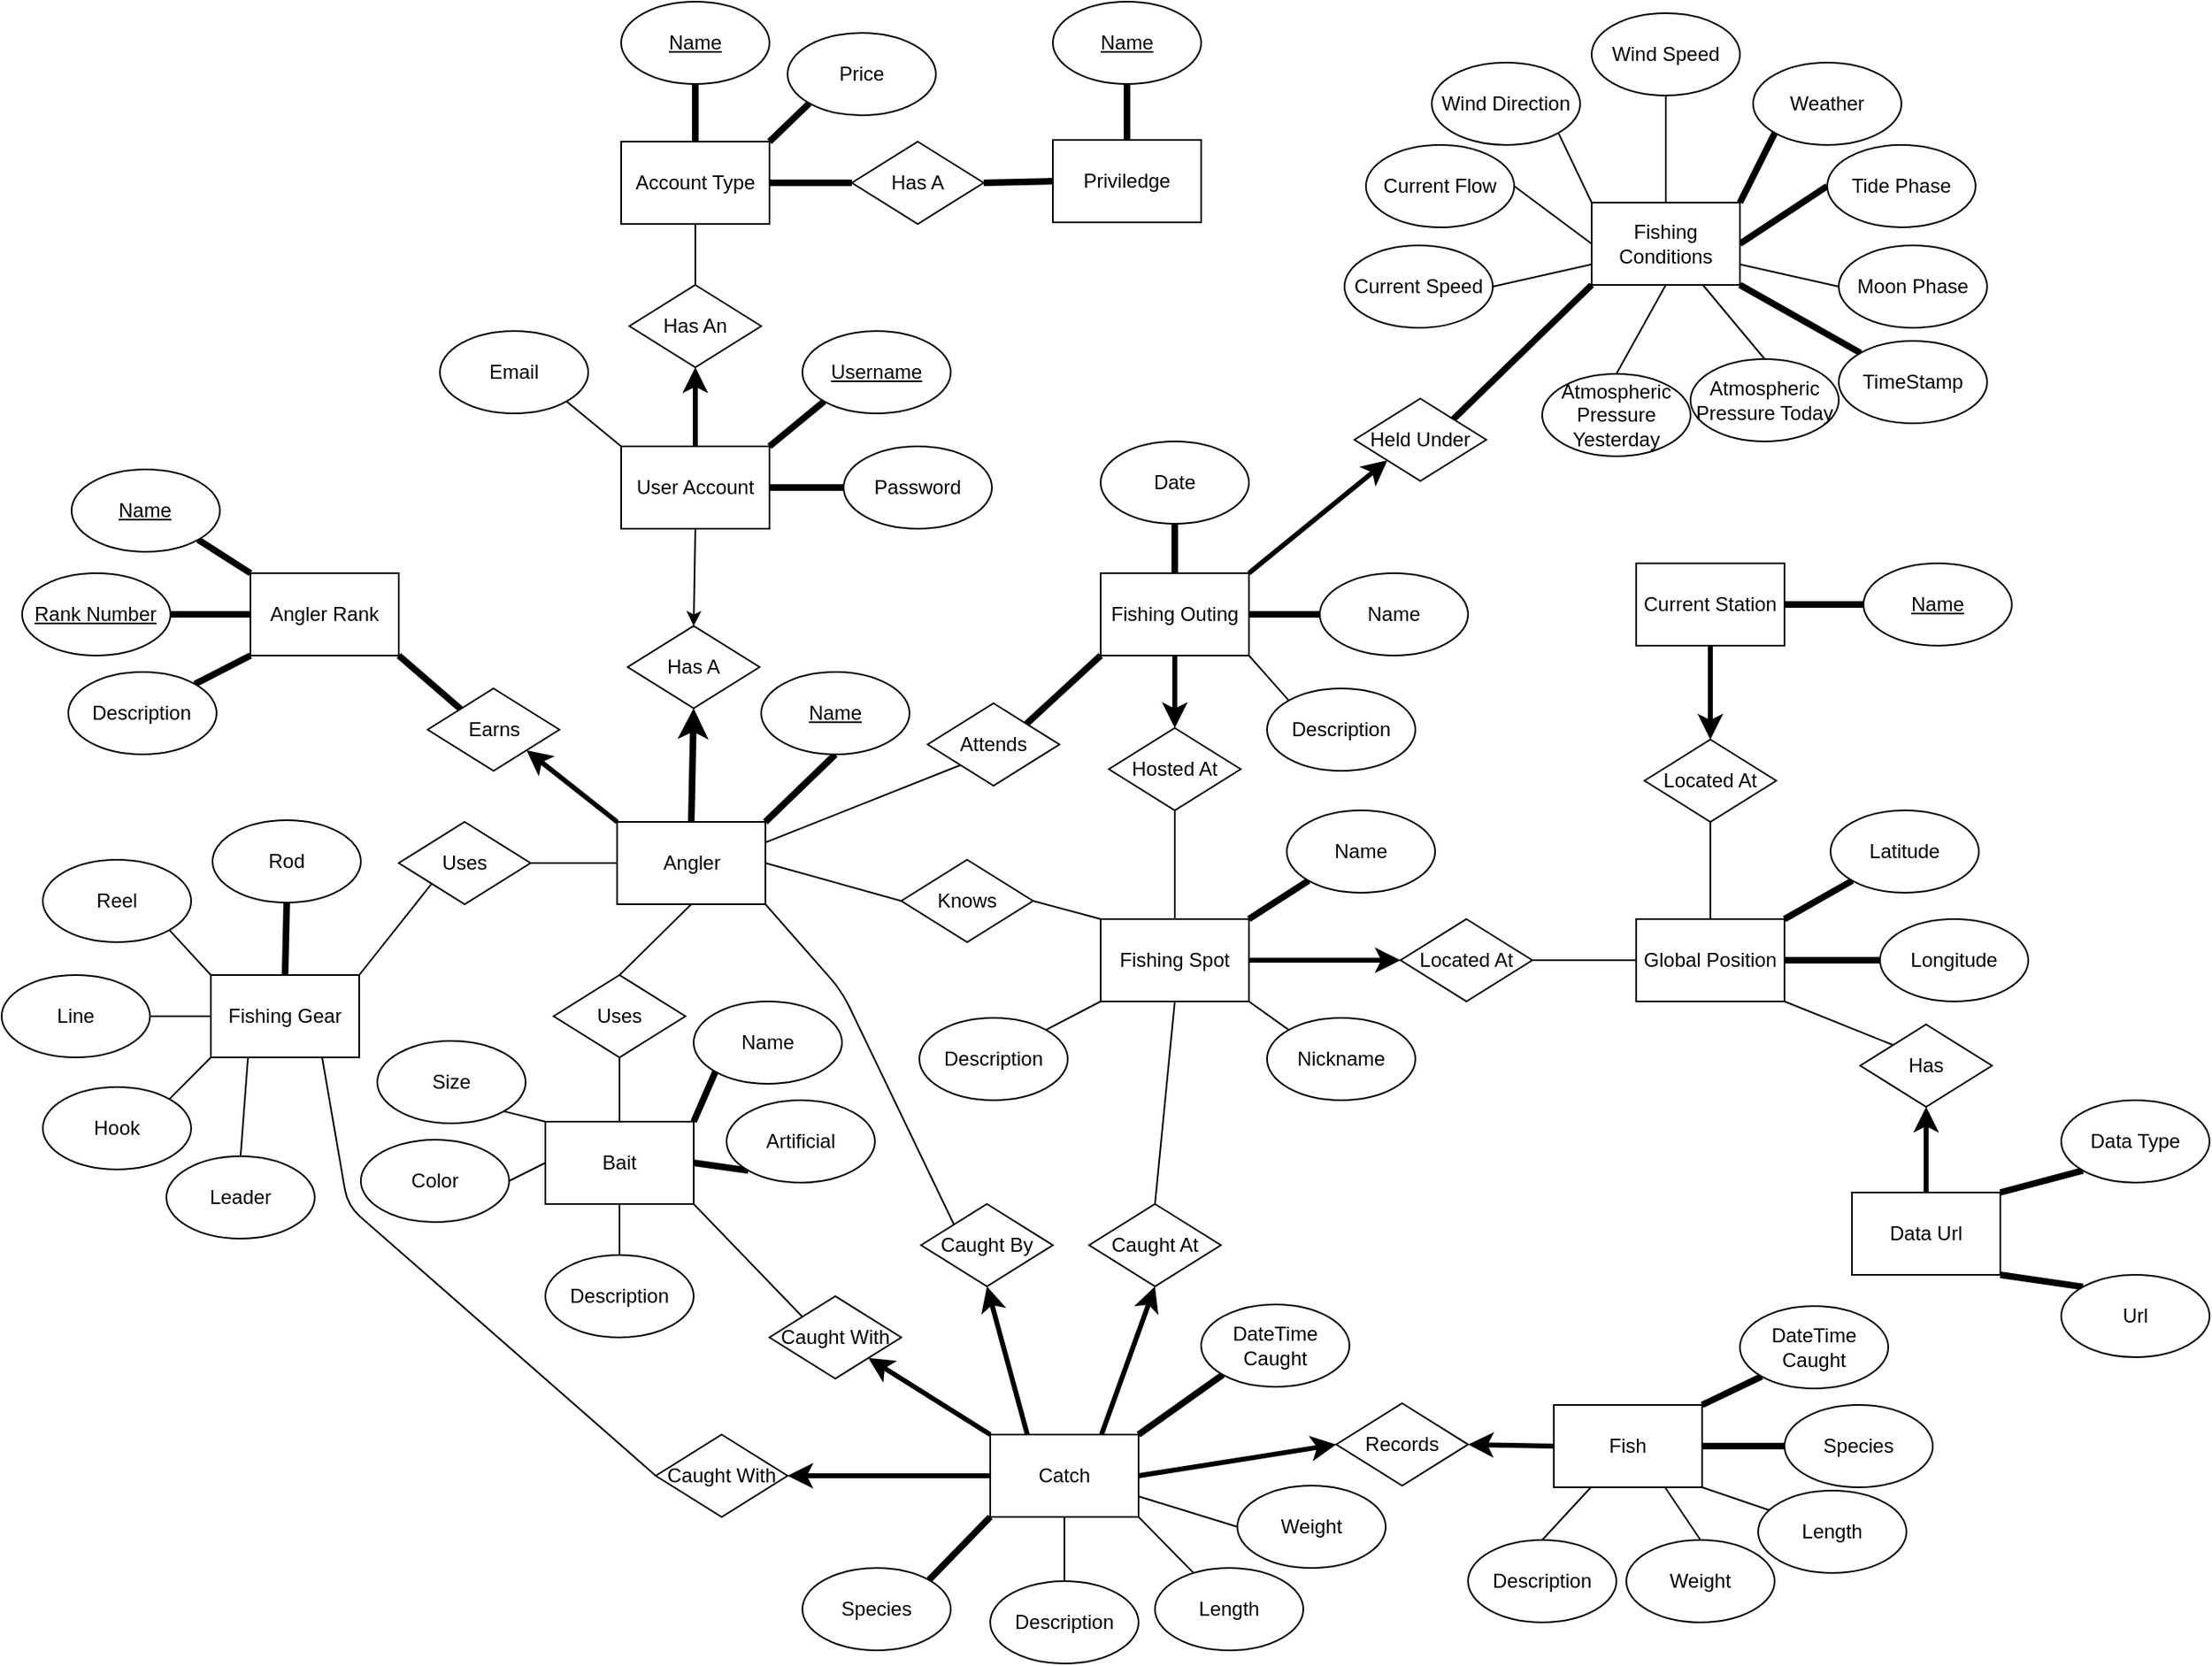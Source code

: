 <mxfile>
    <diagram id="Nq6YGKa5iNmX60OaH6xu" name="Page-1">
        <mxGraphModel dx="1904" dy="1710" grid="1" gridSize="10" guides="1" tooltips="1" connect="1" arrows="1" fold="1" page="1" pageScale="1" pageWidth="850" pageHeight="1100" math="0" shadow="0">
            <root>
                <mxCell id="0"/>
                <mxCell id="1" parent="0"/>
                <mxCell id="8" style="edgeStyle=none;html=1;exitX=1;exitY=0;exitDx=0;exitDy=0;entryX=0;entryY=1;entryDx=0;entryDy=0;endArrow=none;endFill=0;strokeWidth=4;" parent="1" source="2" target="7" edge="1">
                    <mxGeometry relative="1" as="geometry"/>
                </mxCell>
                <mxCell id="26" style="edgeStyle=none;html=1;entryX=0;entryY=0;entryDx=0;entryDy=0;endArrow=none;endFill=0;strokeWidth=4;exitX=1;exitY=1;exitDx=0;exitDy=0;" parent="1" source="12" target="24" edge="1">
                    <mxGeometry relative="1" as="geometry">
                        <mxPoint x="705" y="295" as="sourcePoint"/>
                    </mxGeometry>
                </mxCell>
                <mxCell id="30" style="edgeStyle=none;html=1;exitX=0;exitY=0;exitDx=0;exitDy=0;entryX=1;entryY=0.5;entryDx=0;entryDy=0;endArrow=none;endFill=0;strokeWidth=1;" parent="1" source="2" target="28" edge="1">
                    <mxGeometry relative="1" as="geometry">
                        <mxPoint x="154" y="529" as="sourcePoint"/>
                    </mxGeometry>
                </mxCell>
                <mxCell id="171" style="edgeStyle=none;html=1;exitX=1;exitY=0.5;exitDx=0;exitDy=0;entryX=0;entryY=0.5;entryDx=0;entryDy=0;startArrow=none;startFill=0;endArrow=classic;endFill=1;strokeWidth=3;" edge="1" parent="1" source="2" target="164">
                    <mxGeometry relative="1" as="geometry"/>
                </mxCell>
                <mxCell id="2" value="Fishing Spot" style="rounded=0;whiteSpace=wrap;html=1;" parent="1" vertex="1">
                    <mxGeometry x="187" y="516" width="90" height="50" as="geometry"/>
                </mxCell>
                <mxCell id="157" style="edgeStyle=none;html=1;exitX=0;exitY=0;exitDx=0;exitDy=0;entryX=1;entryY=1;entryDx=0;entryDy=0;endArrow=none;endFill=0;" edge="1" parent="1" source="3" target="2">
                    <mxGeometry relative="1" as="geometry"/>
                </mxCell>
                <mxCell id="3" value="Nickname" style="ellipse;whiteSpace=wrap;html=1;" parent="1" vertex="1">
                    <mxGeometry x="288" y="576" width="90" height="50" as="geometry"/>
                </mxCell>
                <mxCell id="201" style="edgeStyle=none;html=1;entryX=0;entryY=1;entryDx=0;entryDy=0;startArrow=none;startFill=0;endArrow=none;endFill=0;strokeWidth=1;exitX=1;exitY=0;exitDx=0;exitDy=0;" edge="1" parent="1" source="5" target="2">
                    <mxGeometry relative="1" as="geometry"/>
                </mxCell>
                <mxCell id="5" value="Description" style="ellipse;whiteSpace=wrap;html=1;" parent="1" vertex="1">
                    <mxGeometry x="77" y="576" width="90" height="50" as="geometry"/>
                </mxCell>
                <mxCell id="7" value="Name" style="ellipse;whiteSpace=wrap;html=1;" parent="1" vertex="1">
                    <mxGeometry x="300" y="450" width="90" height="50" as="geometry"/>
                </mxCell>
                <mxCell id="9" style="edgeStyle=none;html=1;exitX=1;exitY=0;exitDx=0;exitDy=0;entryX=0;entryY=1;entryDx=0;entryDy=0;endArrow=none;endFill=0;strokeWidth=4;" parent="1" source="12" target="13" edge="1">
                    <mxGeometry relative="1" as="geometry"/>
                </mxCell>
                <mxCell id="10" style="edgeStyle=none;html=1;exitX=0.5;exitY=0;exitDx=0;exitDy=0;endArrow=none;endFill=0;strokeWidth=1;entryX=0.5;entryY=1;entryDx=0;entryDy=0;" parent="1" source="12" target="14" edge="1">
                    <mxGeometry relative="1" as="geometry">
                        <mxPoint x="531" y="34" as="targetPoint"/>
                    </mxGeometry>
                </mxCell>
                <mxCell id="11" style="edgeStyle=none;html=1;exitX=0;exitY=0;exitDx=0;exitDy=0;entryX=1;entryY=1;entryDx=0;entryDy=0;endArrow=none;endFill=0;strokeWidth=1;" parent="1" source="12" target="15" edge="1">
                    <mxGeometry relative="1" as="geometry"/>
                </mxCell>
                <mxCell id="20" style="edgeStyle=none;html=1;exitX=1;exitY=0.5;exitDx=0;exitDy=0;entryX=0;entryY=0.5;entryDx=0;entryDy=0;endArrow=none;endFill=0;strokeWidth=4;" parent="1" source="12" target="16" edge="1">
                    <mxGeometry relative="1" as="geometry"/>
                </mxCell>
                <mxCell id="21" style="edgeStyle=none;html=1;exitX=0;exitY=0.75;exitDx=0;exitDy=0;entryX=1;entryY=0.5;entryDx=0;entryDy=0;endArrow=none;endFill=0;strokeWidth=1;" parent="1" source="12" target="18" edge="1">
                    <mxGeometry relative="1" as="geometry"/>
                </mxCell>
                <mxCell id="22" style="edgeStyle=none;html=1;exitX=0;exitY=0.5;exitDx=0;exitDy=0;entryX=1;entryY=0.5;entryDx=0;entryDy=0;endArrow=none;endFill=0;strokeWidth=1;" parent="1" source="12" target="19" edge="1">
                    <mxGeometry relative="1" as="geometry"/>
                </mxCell>
                <mxCell id="92" style="edgeStyle=none;html=1;exitX=1;exitY=0.75;exitDx=0;exitDy=0;entryX=0;entryY=0.5;entryDx=0;entryDy=0;startArrow=none;startFill=0;endArrow=none;endFill=0;strokeWidth=1;" parent="1" source="12" target="91" edge="1">
                    <mxGeometry relative="1" as="geometry"/>
                </mxCell>
                <mxCell id="94" style="edgeStyle=none;html=1;exitX=0.75;exitY=1;exitDx=0;exitDy=0;entryX=0.5;entryY=0;entryDx=0;entryDy=0;endArrow=none;endFill=0;" parent="1" source="12" target="93" edge="1">
                    <mxGeometry relative="1" as="geometry"/>
                </mxCell>
                <mxCell id="96" style="edgeStyle=none;html=1;exitX=0.5;exitY=1;exitDx=0;exitDy=0;entryX=0.5;entryY=0;entryDx=0;entryDy=0;endArrow=none;endFill=0;" parent="1" source="12" target="95" edge="1">
                    <mxGeometry relative="1" as="geometry"/>
                </mxCell>
                <mxCell id="274" style="edgeStyle=none;html=1;exitX=0;exitY=1;exitDx=0;exitDy=0;entryX=1;entryY=0;entryDx=0;entryDy=0;startArrow=none;startFill=0;endArrow=none;endFill=0;strokeWidth=4;" edge="1" parent="1" source="12" target="273">
                    <mxGeometry relative="1" as="geometry"/>
                </mxCell>
                <mxCell id="12" value="Fishing Conditions" style="rounded=0;whiteSpace=wrap;html=1;" parent="1" vertex="1">
                    <mxGeometry x="485" y="81" width="90" height="50" as="geometry"/>
                </mxCell>
                <mxCell id="13" value="Weather" style="ellipse;whiteSpace=wrap;html=1;" parent="1" vertex="1">
                    <mxGeometry x="583" y="-4" width="90" height="50" as="geometry"/>
                </mxCell>
                <mxCell id="14" value="Wind Speed" style="ellipse;whiteSpace=wrap;html=1;" parent="1" vertex="1">
                    <mxGeometry x="485" y="-34" width="90" height="50" as="geometry"/>
                </mxCell>
                <mxCell id="15" value="Wind Direction" style="ellipse;whiteSpace=wrap;html=1;" parent="1" vertex="1">
                    <mxGeometry x="388" y="-4" width="90" height="50" as="geometry"/>
                </mxCell>
                <mxCell id="16" value="Tide Phase" style="ellipse;whiteSpace=wrap;html=1;" parent="1" vertex="1">
                    <mxGeometry x="628" y="46" width="90" height="50" as="geometry"/>
                </mxCell>
                <mxCell id="18" value="Current Speed" style="ellipse;whiteSpace=wrap;html=1;" parent="1" vertex="1">
                    <mxGeometry x="335" y="107" width="90" height="50" as="geometry"/>
                </mxCell>
                <mxCell id="19" value="Current Flow" style="ellipse;whiteSpace=wrap;html=1;" parent="1" vertex="1">
                    <mxGeometry x="348" y="46" width="90" height="50" as="geometry"/>
                </mxCell>
                <mxCell id="47" style="edgeStyle=none;html=1;exitX=0.5;exitY=0;exitDx=0;exitDy=0;entryX=0.5;entryY=1;entryDx=0;entryDy=0;endArrow=none;endFill=0;strokeWidth=4;" parent="1" source="23" target="46" edge="1">
                    <mxGeometry relative="1" as="geometry">
                        <mxPoint x="289.0" y="164.5" as="targetPoint"/>
                    </mxGeometry>
                </mxCell>
                <mxCell id="51" style="edgeStyle=none;html=1;exitX=1;exitY=1;exitDx=0;exitDy=0;entryX=0;entryY=0;entryDx=0;entryDy=0;endArrow=none;endFill=0;strokeWidth=1;" parent="1" source="23" target="50" edge="1">
                    <mxGeometry relative="1" as="geometry">
                        <mxPoint x="184.0" y="298.985" as="targetPoint"/>
                    </mxGeometry>
                </mxCell>
                <mxCell id="53" style="edgeStyle=none;html=1;exitX=1;exitY=0.5;exitDx=0;exitDy=0;endArrow=none;endFill=0;strokeWidth=4;entryX=0;entryY=0.5;entryDx=0;entryDy=0;" parent="1" source="23" target="52" edge="1">
                    <mxGeometry relative="1" as="geometry">
                        <mxPoint x="351.89" y="167.015" as="targetPoint"/>
                    </mxGeometry>
                </mxCell>
                <mxCell id="271" style="edgeStyle=none;html=1;exitX=0.5;exitY=1;exitDx=0;exitDy=0;entryX=0.5;entryY=0;entryDx=0;entryDy=0;startArrow=none;startFill=0;endArrow=classic;endFill=1;strokeWidth=3;" edge="1" parent="1" source="23" target="270">
                    <mxGeometry relative="1" as="geometry"/>
                </mxCell>
                <mxCell id="276" style="edgeStyle=none;html=1;exitX=1;exitY=0;exitDx=0;exitDy=0;entryX=0;entryY=1;entryDx=0;entryDy=0;startArrow=none;startFill=0;endArrow=classic;endFill=1;strokeWidth=3;" edge="1" parent="1" source="23" target="273">
                    <mxGeometry relative="1" as="geometry"/>
                </mxCell>
                <mxCell id="23" value="Fishing Outing" style="rounded=0;whiteSpace=wrap;html=1;" parent="1" vertex="1">
                    <mxGeometry x="187.0" y="306" width="90" height="50" as="geometry"/>
                </mxCell>
                <mxCell id="24" value="TimeStamp" style="ellipse;whiteSpace=wrap;html=1;" parent="1" vertex="1">
                    <mxGeometry x="635" y="165" width="90" height="50" as="geometry"/>
                </mxCell>
                <mxCell id="28" value="Knows" style="rhombus;whiteSpace=wrap;html=1;" parent="1" vertex="1">
                    <mxGeometry x="66" y="480" width="80" height="50" as="geometry"/>
                </mxCell>
                <mxCell id="35" style="edgeStyle=none;html=1;entryX=0;entryY=1;entryDx=0;entryDy=0;endArrow=none;endFill=0;strokeWidth=4;exitX=1;exitY=0;exitDx=0;exitDy=0;" parent="1" source="32" target="34" edge="1">
                    <mxGeometry relative="1" as="geometry">
                        <mxPoint x="476.05" y="873" as="sourcePoint"/>
                    </mxGeometry>
                </mxCell>
                <mxCell id="38" style="edgeStyle=none;html=1;exitX=0.75;exitY=1;exitDx=0;exitDy=0;entryX=0.5;entryY=0;entryDx=0;entryDy=0;endArrow=none;endFill=0;strokeWidth=1;" parent="1" source="32" target="36" edge="1">
                    <mxGeometry relative="1" as="geometry"/>
                </mxCell>
                <mxCell id="39" style="edgeStyle=none;html=1;exitX=1;exitY=1;exitDx=0;exitDy=0;endArrow=none;endFill=0;strokeWidth=1;" parent="1" source="32" target="37" edge="1">
                    <mxGeometry relative="1" as="geometry"/>
                </mxCell>
                <mxCell id="136" style="edgeStyle=none;html=1;exitX=1;exitY=0.5;exitDx=0;exitDy=0;entryX=0;entryY=0.5;entryDx=0;entryDy=0;endArrow=none;endFill=0;strokeWidth=4;" parent="1" source="32" target="133" edge="1">
                    <mxGeometry relative="1" as="geometry"/>
                </mxCell>
                <mxCell id="32" value="Fish" style="rounded=0;whiteSpace=wrap;html=1;" parent="1" vertex="1">
                    <mxGeometry x="462.05" y="811" width="90" height="50" as="geometry"/>
                </mxCell>
                <mxCell id="43" style="edgeStyle=none;html=1;entryX=0;entryY=0.5;entryDx=0;entryDy=0;endArrow=none;endFill=0;strokeWidth=3;startArrow=classic;startFill=1;exitX=1;exitY=0.5;exitDx=0;exitDy=0;" parent="1" source="33" target="32" edge="1">
                    <mxGeometry relative="1" as="geometry">
                        <mxPoint x="428.749" y="881.093" as="sourcePoint"/>
                    </mxGeometry>
                </mxCell>
                <mxCell id="33" value="Records" style="rhombus;whiteSpace=wrap;html=1;" parent="1" vertex="1">
                    <mxGeometry x="330" y="810" width="80" height="50" as="geometry"/>
                </mxCell>
                <mxCell id="34" value="DateTime Caught" style="ellipse;whiteSpace=wrap;html=1;" parent="1" vertex="1">
                    <mxGeometry x="575" y="751" width="90" height="50" as="geometry"/>
                </mxCell>
                <mxCell id="36" value="Weight" style="ellipse;whiteSpace=wrap;html=1;" parent="1" vertex="1">
                    <mxGeometry x="506.05" y="893" width="90" height="50" as="geometry"/>
                </mxCell>
                <mxCell id="37" value="Length" style="ellipse;whiteSpace=wrap;html=1;" parent="1" vertex="1">
                    <mxGeometry x="586.05" y="863" width="90" height="50" as="geometry"/>
                </mxCell>
                <mxCell id="41" style="edgeStyle=none;html=1;exitX=0.5;exitY=0;exitDx=0;exitDy=0;entryX=0.25;entryY=1;entryDx=0;entryDy=0;endArrow=none;endFill=0;strokeWidth=1;" parent="1" source="40" target="32" edge="1">
                    <mxGeometry relative="1" as="geometry">
                        <mxPoint x="457.05" y="893" as="sourcePoint"/>
                    </mxGeometry>
                </mxCell>
                <mxCell id="40" value="Description" style="ellipse;whiteSpace=wrap;html=1;" parent="1" vertex="1">
                    <mxGeometry x="410" y="893" width="90" height="50" as="geometry"/>
                </mxCell>
                <mxCell id="46" value="Date" style="ellipse;whiteSpace=wrap;html=1;" parent="1" vertex="1">
                    <mxGeometry x="187.0" y="226" width="90" height="50" as="geometry"/>
                </mxCell>
                <mxCell id="50" value="Description" style="ellipse;whiteSpace=wrap;html=1;" parent="1" vertex="1">
                    <mxGeometry x="288.0" y="376" width="90" height="50" as="geometry"/>
                </mxCell>
                <mxCell id="52" value="Name" style="ellipse;whiteSpace=wrap;html=1;" parent="1" vertex="1">
                    <mxGeometry x="320.0" y="306" width="90" height="50" as="geometry"/>
                </mxCell>
                <mxCell id="148" style="edgeStyle=none;html=1;exitX=1;exitY=0.5;exitDx=0;exitDy=0;entryX=0;entryY=0.5;entryDx=0;entryDy=0;endArrow=none;endFill=0;" edge="1" parent="1" source="61" target="98">
                    <mxGeometry relative="1" as="geometry"/>
                </mxCell>
                <mxCell id="61" value="Uses" style="rhombus;whiteSpace=wrap;html=1;" parent="1" vertex="1">
                    <mxGeometry x="-239" y="457" width="80" height="50" as="geometry"/>
                </mxCell>
                <mxCell id="66" style="edgeStyle=none;html=1;exitX=0.5;exitY=0;exitDx=0;exitDy=0;endArrow=none;endFill=0;strokeWidth=4;entryX=0.5;entryY=1;entryDx=0;entryDy=0;" parent="1" source="63" target="65" edge="1">
                    <mxGeometry relative="1" as="geometry">
                        <mxPoint x="-308.02" y="501" as="targetPoint"/>
                    </mxGeometry>
                </mxCell>
                <mxCell id="67" style="edgeStyle=none;html=1;exitX=1;exitY=0;exitDx=0;exitDy=0;endArrow=none;endFill=0;strokeWidth=1;entryX=0;entryY=1;entryDx=0;entryDy=0;" parent="1" source="63" target="61" edge="1">
                    <mxGeometry relative="1" as="geometry"/>
                </mxCell>
                <mxCell id="69" style="edgeStyle=none;html=1;exitX=0;exitY=0;exitDx=0;exitDy=0;entryX=1;entryY=1;entryDx=0;entryDy=0;endArrow=none;endFill=0;strokeWidth=1;" parent="1" source="63" target="68" edge="1">
                    <mxGeometry relative="1" as="geometry"/>
                </mxCell>
                <mxCell id="86" style="edgeStyle=none;html=1;exitX=0;exitY=0.5;exitDx=0;exitDy=0;startArrow=none;startFill=0;endArrow=none;endFill=0;strokeWidth=1;entryX=1;entryY=0.5;entryDx=0;entryDy=0;" parent="1" source="63" target="85" edge="1">
                    <mxGeometry relative="1" as="geometry"/>
                </mxCell>
                <mxCell id="88" style="edgeStyle=none;html=1;exitX=0;exitY=1;exitDx=0;exitDy=0;entryX=1;entryY=0;entryDx=0;entryDy=0;startArrow=none;startFill=0;endArrow=none;endFill=0;strokeWidth=1;" parent="1" source="63" target="87" edge="1">
                    <mxGeometry relative="1" as="geometry"/>
                </mxCell>
                <mxCell id="90" style="edgeStyle=none;html=1;exitX=0.25;exitY=1;exitDx=0;exitDy=0;entryX=0.5;entryY=0;entryDx=0;entryDy=0;startArrow=none;startFill=0;endArrow=none;endFill=0;strokeWidth=1;" parent="1" source="63" target="89" edge="1">
                    <mxGeometry relative="1" as="geometry"/>
                </mxCell>
                <mxCell id="238" style="edgeStyle=none;html=1;exitX=0.75;exitY=1;exitDx=0;exitDy=0;entryX=0;entryY=0.5;entryDx=0;entryDy=0;startArrow=none;startFill=0;endArrow=none;endFill=0;strokeWidth=1;" edge="1" parent="1" source="63" target="203">
                    <mxGeometry relative="1" as="geometry">
                        <Array as="points">
                            <mxPoint x="-270" y="690"/>
                        </Array>
                    </mxGeometry>
                </mxCell>
                <mxCell id="63" value="Fishing Gear" style="rounded=0;whiteSpace=wrap;html=1;" parent="1" vertex="1">
                    <mxGeometry x="-353" y="550" width="90" height="50" as="geometry"/>
                </mxCell>
                <mxCell id="65" value="Rod" style="ellipse;whiteSpace=wrap;html=1;" parent="1" vertex="1">
                    <mxGeometry x="-352" y="456" width="90" height="50" as="geometry"/>
                </mxCell>
                <mxCell id="68" value="Reel" style="ellipse;whiteSpace=wrap;html=1;" parent="1" vertex="1">
                    <mxGeometry x="-455" y="480" width="90" height="50" as="geometry"/>
                </mxCell>
                <mxCell id="73" style="edgeStyle=none;html=1;exitX=0.5;exitY=1;exitDx=0;exitDy=0;entryX=0.5;entryY=0;entryDx=0;entryDy=0;endArrow=none;endFill=0;strokeWidth=1;" parent="1" source="70" target="72" edge="1">
                    <mxGeometry relative="1" as="geometry">
                        <mxPoint x="2" y="600" as="sourcePoint"/>
                    </mxGeometry>
                </mxCell>
                <mxCell id="70" value="Uses" style="rhombus;whiteSpace=wrap;html=1;" parent="1" vertex="1">
                    <mxGeometry x="-145" y="550" width="80" height="50" as="geometry"/>
                </mxCell>
                <mxCell id="76" style="edgeStyle=none;html=1;exitX=1;exitY=0.5;exitDx=0;exitDy=0;entryX=0;entryY=1;entryDx=0;entryDy=0;endArrow=none;endFill=0;strokeWidth=4;" parent="1" source="72" target="75" edge="1">
                    <mxGeometry relative="1" as="geometry"/>
                </mxCell>
                <mxCell id="78" style="edgeStyle=none;html=1;exitX=0;exitY=0;exitDx=0;exitDy=0;endArrow=none;endFill=0;strokeWidth=1;entryX=1;entryY=1;entryDx=0;entryDy=0;" parent="1" source="72" target="77" edge="1">
                    <mxGeometry relative="1" as="geometry">
                        <mxPoint x="-117" y="725" as="targetPoint"/>
                    </mxGeometry>
                </mxCell>
                <mxCell id="80" style="edgeStyle=none;html=1;exitX=1;exitY=0;exitDx=0;exitDy=0;entryX=0;entryY=1;entryDx=0;entryDy=0;endArrow=none;endFill=0;strokeWidth=4;" parent="1" source="72" target="79" edge="1">
                    <mxGeometry relative="1" as="geometry"/>
                </mxCell>
                <mxCell id="82" style="edgeStyle=none;html=1;exitX=0;exitY=0.5;exitDx=0;exitDy=0;endArrow=none;endFill=0;strokeWidth=1;entryX=1;entryY=0.5;entryDx=0;entryDy=0;" parent="1" source="72" target="81" edge="1">
                    <mxGeometry relative="1" as="geometry"/>
                </mxCell>
                <mxCell id="84" style="edgeStyle=none;html=1;exitX=0.5;exitY=1;exitDx=0;exitDy=0;entryX=0.5;entryY=0;entryDx=0;entryDy=0;endArrow=none;endFill=0;strokeWidth=1;" parent="1" source="72" target="83" edge="1">
                    <mxGeometry relative="1" as="geometry"/>
                </mxCell>
                <mxCell id="241" style="edgeStyle=none;html=1;exitX=1;exitY=1;exitDx=0;exitDy=0;entryX=0;entryY=0;entryDx=0;entryDy=0;startArrow=none;startFill=0;endArrow=none;endFill=0;strokeWidth=1;" edge="1" parent="1" source="72" target="240">
                    <mxGeometry relative="1" as="geometry"/>
                </mxCell>
                <mxCell id="72" value="Bait" style="rounded=0;whiteSpace=wrap;html=1;" parent="1" vertex="1">
                    <mxGeometry x="-150" y="639" width="90" height="50" as="geometry"/>
                </mxCell>
                <mxCell id="75" value="Artificial" style="ellipse;whiteSpace=wrap;html=1;" parent="1" vertex="1">
                    <mxGeometry x="-40" y="626" width="90" height="50" as="geometry"/>
                </mxCell>
                <mxCell id="77" value="Size" style="ellipse;whiteSpace=wrap;html=1;" parent="1" vertex="1">
                    <mxGeometry x="-252" y="590" width="90" height="50" as="geometry"/>
                </mxCell>
                <mxCell id="79" value="Name" style="ellipse;whiteSpace=wrap;html=1;" parent="1" vertex="1">
                    <mxGeometry x="-60" y="566" width="90" height="50" as="geometry"/>
                </mxCell>
                <mxCell id="81" value="Color" style="ellipse;whiteSpace=wrap;html=1;" parent="1" vertex="1">
                    <mxGeometry x="-262" y="650" width="90" height="50" as="geometry"/>
                </mxCell>
                <mxCell id="83" value="Description" style="ellipse;whiteSpace=wrap;html=1;" parent="1" vertex="1">
                    <mxGeometry x="-150" y="720" width="90" height="50" as="geometry"/>
                </mxCell>
                <mxCell id="85" value="Line" style="ellipse;whiteSpace=wrap;html=1;" parent="1" vertex="1">
                    <mxGeometry x="-480" y="550" width="90" height="50" as="geometry"/>
                </mxCell>
                <mxCell id="87" value="Hook" style="ellipse;whiteSpace=wrap;html=1;" parent="1" vertex="1">
                    <mxGeometry x="-455" y="618" width="90" height="50" as="geometry"/>
                </mxCell>
                <mxCell id="89" value="Leader" style="ellipse;whiteSpace=wrap;html=1;" parent="1" vertex="1">
                    <mxGeometry x="-380" y="660" width="90" height="50" as="geometry"/>
                </mxCell>
                <mxCell id="91" value="Moon Phase" style="ellipse;whiteSpace=wrap;html=1;" parent="1" vertex="1">
                    <mxGeometry x="635" y="107" width="90" height="50" as="geometry"/>
                </mxCell>
                <mxCell id="93" value="Atmospheric Pressure Today" style="ellipse;whiteSpace=wrap;html=1;" parent="1" vertex="1">
                    <mxGeometry x="545" y="176" width="90" height="50" as="geometry"/>
                </mxCell>
                <mxCell id="95" value="Atmospheric Pressure Yesterday" style="ellipse;whiteSpace=wrap;html=1;" parent="1" vertex="1">
                    <mxGeometry x="455" y="185" width="90" height="50" as="geometry"/>
                </mxCell>
                <mxCell id="149" style="edgeStyle=none;html=1;exitX=0.5;exitY=1;exitDx=0;exitDy=0;entryX=0.5;entryY=0;entryDx=0;entryDy=0;endArrow=none;endFill=0;" edge="1" parent="1" source="98" target="70">
                    <mxGeometry relative="1" as="geometry"/>
                </mxCell>
                <mxCell id="156" style="edgeStyle=none;html=1;exitX=1;exitY=0.5;exitDx=0;exitDy=0;entryX=0;entryY=0.5;entryDx=0;entryDy=0;endArrow=none;endFill=0;" edge="1" parent="1" source="98" target="28">
                    <mxGeometry relative="1" as="geometry"/>
                </mxCell>
                <mxCell id="269" style="edgeStyle=none;html=1;exitX=1;exitY=0.25;exitDx=0;exitDy=0;entryX=0;entryY=1;entryDx=0;entryDy=0;startArrow=none;startFill=0;endArrow=none;endFill=0;strokeWidth=1;" edge="1" parent="1" source="98" target="99">
                    <mxGeometry relative="1" as="geometry"/>
                </mxCell>
                <mxCell id="98" value="Angler" style="rounded=0;whiteSpace=wrap;html=1;" parent="1" vertex="1">
                    <mxGeometry x="-106.45" y="457" width="90" height="50" as="geometry"/>
                </mxCell>
                <mxCell id="100" style="edgeStyle=none;html=1;exitX=1;exitY=0;exitDx=0;exitDy=0;entryX=0;entryY=1;entryDx=0;entryDy=0;endArrow=none;endFill=0;strokeWidth=4;" parent="1" source="99" target="23" edge="1">
                    <mxGeometry relative="1" as="geometry"/>
                </mxCell>
                <mxCell id="99" value="Attends" style="rhombus;whiteSpace=wrap;html=1;" parent="1" vertex="1">
                    <mxGeometry x="82.0" y="385" width="80" height="50" as="geometry"/>
                </mxCell>
                <mxCell id="104" style="edgeStyle=none;html=1;exitX=0.5;exitY=1;exitDx=0;exitDy=0;entryX=1;entryY=0;entryDx=0;entryDy=0;endArrow=none;endFill=0;strokeWidth=4;" parent="1" source="103" target="98" edge="1">
                    <mxGeometry relative="1" as="geometry"/>
                </mxCell>
                <mxCell id="103" value="&lt;u&gt;Name&lt;/u&gt;" style="ellipse;whiteSpace=wrap;html=1;" parent="1" vertex="1">
                    <mxGeometry x="-19.0" y="366" width="90" height="50" as="geometry"/>
                </mxCell>
                <mxCell id="106" style="edgeStyle=none;html=1;exitX=1;exitY=1;exitDx=0;exitDy=0;entryX=0;entryY=0;entryDx=0;entryDy=0;endArrow=none;endFill=0;strokeWidth=3;startArrow=classic;startFill=1;" parent="1" source="138" target="98" edge="1">
                    <mxGeometry relative="1" as="geometry">
                        <mxPoint x="-61.45" y="547" as="sourcePoint"/>
                    </mxGeometry>
                </mxCell>
                <mxCell id="110" style="edgeStyle=none;html=1;exitX=0.5;exitY=1;exitDx=0;exitDy=0;entryX=0.5;entryY=0;entryDx=0;entryDy=0;startArrow=none;startFill=0;endArrow=classic;endFill=1;strokeWidth=1;" parent="1" source="107" target="108" edge="1">
                    <mxGeometry relative="1" as="geometry">
                        <mxPoint x="-180" y="281" as="targetPoint"/>
                    </mxGeometry>
                </mxCell>
                <mxCell id="114" style="edgeStyle=none;html=1;exitX=1;exitY=0.5;exitDx=0;exitDy=0;entryX=0;entryY=0.5;entryDx=0;entryDy=0;startArrow=none;startFill=0;endArrow=none;endFill=0;strokeWidth=4;" parent="1" source="107" target="113" edge="1">
                    <mxGeometry relative="1" as="geometry"/>
                </mxCell>
                <mxCell id="147" style="edgeStyle=none;html=1;exitX=0;exitY=0;exitDx=0;exitDy=0;entryX=1;entryY=1;entryDx=0;entryDy=0;endArrow=none;endFill=0;" edge="1" parent="1" source="107" target="146">
                    <mxGeometry relative="1" as="geometry"/>
                </mxCell>
                <mxCell id="107" value="User Account" style="rounded=0;whiteSpace=wrap;html=1;" parent="1" vertex="1">
                    <mxGeometry x="-104" y="229" width="90" height="50" as="geometry"/>
                </mxCell>
                <mxCell id="109" style="edgeStyle=none;html=1;exitX=0.5;exitY=1;exitDx=0;exitDy=0;endArrow=none;endFill=0;strokeWidth=4;startArrow=classic;startFill=1;entryX=0.5;entryY=0;entryDx=0;entryDy=0;" parent="1" source="108" target="98" edge="1">
                    <mxGeometry relative="1" as="geometry">
                        <mxPoint x="94.55" y="511" as="sourcePoint"/>
                        <mxPoint x="99.55" y="509" as="targetPoint"/>
                    </mxGeometry>
                </mxCell>
                <mxCell id="108" value="Has A" style="rhombus;whiteSpace=wrap;html=1;" parent="1" vertex="1">
                    <mxGeometry x="-100" y="338" width="80" height="50" as="geometry"/>
                </mxCell>
                <mxCell id="112" style="edgeStyle=none;html=1;exitX=0;exitY=1;exitDx=0;exitDy=0;entryX=1;entryY=0;entryDx=0;entryDy=0;startArrow=none;startFill=0;endArrow=none;endFill=0;strokeWidth=4;" parent="1" source="111" target="107" edge="1">
                    <mxGeometry relative="1" as="geometry"/>
                </mxCell>
                <mxCell id="111" value="&lt;u&gt;Username&lt;/u&gt;" style="ellipse;whiteSpace=wrap;html=1;" parent="1" vertex="1">
                    <mxGeometry x="6" y="159" width="90" height="50" as="geometry"/>
                </mxCell>
                <mxCell id="113" value="Password" style="ellipse;whiteSpace=wrap;html=1;" parent="1" vertex="1">
                    <mxGeometry x="31" y="229" width="90" height="50" as="geometry"/>
                </mxCell>
                <mxCell id="117" style="edgeStyle=none;html=1;exitX=0.5;exitY=1;exitDx=0;exitDy=0;entryX=0.5;entryY=0;entryDx=0;entryDy=0;startArrow=none;startFill=0;endArrow=none;endFill=0;strokeWidth=1;" parent="1" source="115" target="116" edge="1">
                    <mxGeometry relative="1" as="geometry"/>
                </mxCell>
                <mxCell id="126" style="edgeStyle=none;html=1;exitX=1;exitY=0.5;exitDx=0;exitDy=0;entryX=0;entryY=0.5;entryDx=0;entryDy=0;startArrow=none;startFill=0;endArrow=none;endFill=0;strokeWidth=4;" parent="1" source="115" target="123" edge="1">
                    <mxGeometry relative="1" as="geometry"/>
                </mxCell>
                <mxCell id="115" value="Account Type" style="rounded=0;whiteSpace=wrap;html=1;" parent="1" vertex="1">
                    <mxGeometry x="-104" y="44" width="90" height="50" as="geometry"/>
                </mxCell>
                <mxCell id="118" style="edgeStyle=none;html=1;exitX=0.5;exitY=1;exitDx=0;exitDy=0;entryX=0.5;entryY=0;entryDx=0;entryDy=0;startArrow=classic;startFill=1;endArrow=none;endFill=0;strokeWidth=3;" parent="1" source="116" target="107" edge="1">
                    <mxGeometry relative="1" as="geometry"/>
                </mxCell>
                <mxCell id="116" value="Has An" style="rhombus;whiteSpace=wrap;html=1;" parent="1" vertex="1">
                    <mxGeometry x="-99" y="131" width="80" height="50" as="geometry"/>
                </mxCell>
                <mxCell id="121" style="edgeStyle=none;html=1;exitX=0.5;exitY=1;exitDx=0;exitDy=0;entryX=0.5;entryY=0;entryDx=0;entryDy=0;startArrow=none;startFill=0;endArrow=none;endFill=0;strokeWidth=4;" parent="1" source="120" target="115" edge="1">
                    <mxGeometry relative="1" as="geometry"/>
                </mxCell>
                <mxCell id="120" value="&lt;u&gt;Name&lt;/u&gt;" style="ellipse;whiteSpace=wrap;html=1;" parent="1" vertex="1">
                    <mxGeometry x="-104" y="-41" width="90" height="50" as="geometry"/>
                </mxCell>
                <mxCell id="127" style="edgeStyle=none;html=1;exitX=0;exitY=0.5;exitDx=0;exitDy=0;entryX=1;entryY=0.5;entryDx=0;entryDy=0;startArrow=none;startFill=0;endArrow=none;endFill=0;strokeWidth=4;" parent="1" source="122" target="123" edge="1">
                    <mxGeometry relative="1" as="geometry"/>
                </mxCell>
                <mxCell id="122" value="Priviledge" style="rounded=0;whiteSpace=wrap;html=1;" parent="1" vertex="1">
                    <mxGeometry x="158" y="43" width="90" height="50" as="geometry"/>
                </mxCell>
                <mxCell id="123" value="Has A" style="rhombus;whiteSpace=wrap;html=1;" parent="1" vertex="1">
                    <mxGeometry x="36" y="44" width="80" height="50" as="geometry"/>
                </mxCell>
                <mxCell id="125" style="edgeStyle=none;html=1;exitX=0;exitY=1;exitDx=0;exitDy=0;entryX=1;entryY=0;entryDx=0;entryDy=0;startArrow=none;startFill=0;endArrow=none;endFill=0;strokeWidth=4;" parent="1" source="124" target="115" edge="1">
                    <mxGeometry relative="1" as="geometry"/>
                </mxCell>
                <mxCell id="124" value="Price" style="ellipse;whiteSpace=wrap;html=1;" parent="1" vertex="1">
                    <mxGeometry x="-3" y="-22" width="90" height="50" as="geometry"/>
                </mxCell>
                <mxCell id="129" style="edgeStyle=none;html=1;exitX=0.5;exitY=1;exitDx=0;exitDy=0;startArrow=none;startFill=0;endArrow=none;endFill=0;strokeWidth=4;" parent="1" source="128" target="122" edge="1">
                    <mxGeometry relative="1" as="geometry"/>
                </mxCell>
                <mxCell id="128" value="&lt;u&gt;Name&lt;/u&gt;" style="ellipse;whiteSpace=wrap;html=1;" parent="1" vertex="1">
                    <mxGeometry x="158" y="-41" width="90" height="50" as="geometry"/>
                </mxCell>
                <mxCell id="133" value="Species" style="ellipse;whiteSpace=wrap;html=1;" parent="1" vertex="1">
                    <mxGeometry x="602.05" y="811" width="90" height="50" as="geometry"/>
                </mxCell>
                <mxCell id="141" style="edgeStyle=none;html=1;exitX=0;exitY=0;exitDx=0;exitDy=0;entryX=1;entryY=1;entryDx=0;entryDy=0;startArrow=none;startFill=0;endArrow=none;endFill=0;strokeWidth=4;" parent="1" source="137" target="140" edge="1">
                    <mxGeometry relative="1" as="geometry"/>
                </mxCell>
                <mxCell id="143" style="edgeStyle=none;html=1;exitX=0;exitY=1;exitDx=0;exitDy=0;entryX=1;entryY=0;entryDx=0;entryDy=0;startArrow=none;startFill=0;endArrow=none;endFill=0;strokeWidth=4;" parent="1" source="137" target="142" edge="1">
                    <mxGeometry relative="1" as="geometry"/>
                </mxCell>
                <mxCell id="145" style="edgeStyle=none;html=1;exitX=0;exitY=0.5;exitDx=0;exitDy=0;entryX=1;entryY=0.5;entryDx=0;entryDy=0;endArrow=none;endFill=0;strokeWidth=4;" parent="1" source="137" target="144" edge="1">
                    <mxGeometry relative="1" as="geometry"/>
                </mxCell>
                <mxCell id="137" value="Angler Rank" style="rounded=0;whiteSpace=wrap;html=1;" parent="1" vertex="1">
                    <mxGeometry x="-329" y="306" width="90" height="50" as="geometry"/>
                </mxCell>
                <mxCell id="139" style="edgeStyle=none;html=1;exitX=0;exitY=0;exitDx=0;exitDy=0;entryX=1;entryY=1;entryDx=0;entryDy=0;startArrow=none;startFill=0;endArrow=none;endFill=0;strokeWidth=4;" parent="1" source="138" target="137" edge="1">
                    <mxGeometry relative="1" as="geometry">
                        <mxPoint x="-266.45" y="384" as="sourcePoint"/>
                    </mxGeometry>
                </mxCell>
                <mxCell id="138" value="Earns" style="rhombus;whiteSpace=wrap;html=1;" parent="1" vertex="1">
                    <mxGeometry x="-221.45" y="376" width="80" height="50" as="geometry"/>
                </mxCell>
                <mxCell id="140" value="&lt;u&gt;Name&lt;/u&gt;" style="ellipse;whiteSpace=wrap;html=1;" parent="1" vertex="1">
                    <mxGeometry x="-437.55" y="243" width="90" height="50" as="geometry"/>
                </mxCell>
                <mxCell id="142" value="Description" style="ellipse;whiteSpace=wrap;html=1;" parent="1" vertex="1">
                    <mxGeometry x="-439.55" y="366" width="90" height="50" as="geometry"/>
                </mxCell>
                <mxCell id="144" value="&lt;u&gt;Rank Number&lt;/u&gt;" style="ellipse;whiteSpace=wrap;html=1;" parent="1" vertex="1">
                    <mxGeometry x="-467.55" y="306" width="90" height="50" as="geometry"/>
                </mxCell>
                <mxCell id="146" value="Email" style="ellipse;whiteSpace=wrap;html=1;" vertex="1" parent="1">
                    <mxGeometry x="-214" y="159" width="90" height="50" as="geometry"/>
                </mxCell>
                <mxCell id="158" style="edgeStyle=none;html=1;endArrow=none;endFill=0;strokeWidth=4;exitX=1;exitY=0.5;exitDx=0;exitDy=0;" edge="1" parent="1" source="162" target="165">
                    <mxGeometry relative="1" as="geometry">
                        <mxPoint x="531.05" y="566" as="sourcePoint"/>
                        <mxPoint x="477.6" y="561" as="targetPoint"/>
                    </mxGeometry>
                </mxCell>
                <mxCell id="161" style="edgeStyle=none;html=1;exitX=1;exitY=0;exitDx=0;exitDy=0;entryX=0;entryY=1;entryDx=0;entryDy=0;endArrow=none;endFill=0;strokeWidth=4;" edge="1" parent="1" source="162" target="170">
                    <mxGeometry relative="1" as="geometry"/>
                </mxCell>
                <mxCell id="178" style="edgeStyle=none;html=1;exitX=1;exitY=1;exitDx=0;exitDy=0;entryX=0;entryY=0;entryDx=0;entryDy=0;startArrow=none;startFill=0;endArrow=none;endFill=0;strokeWidth=1;" edge="1" parent="1" source="162" target="177">
                    <mxGeometry relative="1" as="geometry">
                        <mxPoint x="467.72" y="429.5" as="targetPoint"/>
                    </mxGeometry>
                </mxCell>
                <mxCell id="162" value="Global Position" style="rounded=0;whiteSpace=wrap;html=1;" vertex="1" parent="1">
                    <mxGeometry x="512.05" y="516" width="90" height="50" as="geometry"/>
                </mxCell>
                <mxCell id="163" style="edgeStyle=none;html=1;entryX=0;entryY=0.5;entryDx=0;entryDy=0;endArrow=none;endFill=0;strokeWidth=1;startArrow=none;startFill=0;exitX=1;exitY=0.5;exitDx=0;exitDy=0;" edge="1" parent="1" source="164" target="162">
                    <mxGeometry relative="1" as="geometry">
                        <mxPoint x="458.05" y="527" as="sourcePoint"/>
                    </mxGeometry>
                </mxCell>
                <mxCell id="164" value="Located At" style="rhombus;whiteSpace=wrap;html=1;" vertex="1" parent="1">
                    <mxGeometry x="369" y="516" width="80" height="50" as="geometry"/>
                </mxCell>
                <mxCell id="165" value="Longitude" style="ellipse;whiteSpace=wrap;html=1;" vertex="1" parent="1">
                    <mxGeometry x="660.0" y="516" width="90" height="50" as="geometry"/>
                </mxCell>
                <mxCell id="170" value="Latitude" style="ellipse;whiteSpace=wrap;html=1;" vertex="1" parent="1">
                    <mxGeometry x="630" y="450" width="90" height="50" as="geometry"/>
                </mxCell>
                <mxCell id="172" style="edgeStyle=none;html=1;entryX=0;entryY=1;entryDx=0;entryDy=0;endArrow=none;endFill=0;strokeWidth=4;exitX=1;exitY=0;exitDx=0;exitDy=0;" edge="1" parent="1" source="174" target="175">
                    <mxGeometry relative="1" as="geometry">
                        <mxPoint x="729.85" y="473" as="sourcePoint"/>
                        <mxPoint x="676.4" y="468" as="targetPoint"/>
                    </mxGeometry>
                </mxCell>
                <mxCell id="173" style="edgeStyle=none;html=1;exitX=1;exitY=1;exitDx=0;exitDy=0;endArrow=none;endFill=0;strokeWidth=4;entryX=0;entryY=0;entryDx=0;entryDy=0;" edge="1" parent="1" source="174" target="176">
                    <mxGeometry relative="1" as="geometry">
                        <mxPoint x="792.8" y="452" as="sourcePoint"/>
                    </mxGeometry>
                </mxCell>
                <mxCell id="179" style="edgeStyle=none;html=1;exitX=0.5;exitY=0;exitDx=0;exitDy=0;entryX=0.5;entryY=1;entryDx=0;entryDy=0;startArrow=none;startFill=0;endArrow=classic;endFill=1;strokeWidth=3;" edge="1" parent="1" source="174" target="177">
                    <mxGeometry relative="1" as="geometry">
                        <mxPoint x="489.12" y="387" as="sourcePoint"/>
                    </mxGeometry>
                </mxCell>
                <mxCell id="174" value="Data Url" style="rounded=0;whiteSpace=wrap;html=1;" vertex="1" parent="1">
                    <mxGeometry x="643" y="682" width="90" height="50" as="geometry"/>
                </mxCell>
                <mxCell id="175" value="Data Type" style="ellipse;whiteSpace=wrap;html=1;" vertex="1" parent="1">
                    <mxGeometry x="770" y="626" width="90" height="50" as="geometry"/>
                </mxCell>
                <mxCell id="176" value="Url" style="ellipse;whiteSpace=wrap;html=1;" vertex="1" parent="1">
                    <mxGeometry x="770" y="732" width="90" height="50" as="geometry"/>
                </mxCell>
                <mxCell id="177" value="Has" style="rhombus;whiteSpace=wrap;html=1;" vertex="1" parent="1">
                    <mxGeometry x="648" y="580" width="80" height="50" as="geometry"/>
                </mxCell>
                <mxCell id="180" style="edgeStyle=none;html=1;entryX=0;entryY=0.5;entryDx=0;entryDy=0;endArrow=none;endFill=0;strokeWidth=4;exitX=1;exitY=0.5;exitDx=0;exitDy=0;" edge="1" parent="1" source="183" target="184">
                    <mxGeometry relative="1" as="geometry">
                        <mxPoint x="501.5" y="160" as="sourcePoint"/>
                    </mxGeometry>
                </mxCell>
                <mxCell id="182" style="edgeStyle=none;html=1;exitX=0.5;exitY=1;exitDx=0;exitDy=0;entryX=0.5;entryY=0;entryDx=0;entryDy=0;startArrow=none;startFill=0;endArrow=classic;endFill=1;strokeWidth=3;" edge="1" parent="1" source="183" target="186">
                    <mxGeometry relative="1" as="geometry">
                        <mxPoint x="462.05" y="248" as="targetPoint"/>
                    </mxGeometry>
                </mxCell>
                <mxCell id="183" value="Current Station" style="rounded=0;whiteSpace=wrap;html=1;" vertex="1" parent="1">
                    <mxGeometry x="512.05" y="300" width="90" height="50" as="geometry"/>
                </mxCell>
                <mxCell id="184" value="&lt;u&gt;Name&lt;/u&gt;" style="ellipse;whiteSpace=wrap;html=1;" vertex="1" parent="1">
                    <mxGeometry x="650" y="300" width="90" height="50" as="geometry"/>
                </mxCell>
                <mxCell id="187" style="edgeStyle=none;html=1;exitX=0.5;exitY=1;exitDx=0;exitDy=0;entryX=0.5;entryY=0;entryDx=0;entryDy=0;startArrow=none;startFill=0;endArrow=none;endFill=0;strokeWidth=1;" edge="1" parent="1" source="186" target="162">
                    <mxGeometry relative="1" as="geometry"/>
                </mxCell>
                <mxCell id="186" value="Located At" style="rhombus;whiteSpace=wrap;html=1;" vertex="1" parent="1">
                    <mxGeometry x="517.05" y="407" width="80" height="50" as="geometry"/>
                </mxCell>
                <mxCell id="188" style="edgeStyle=none;html=1;entryX=0;entryY=1;entryDx=0;entryDy=0;endArrow=none;endFill=0;strokeWidth=4;exitX=1;exitY=0;exitDx=0;exitDy=0;" edge="1" parent="1" source="192" target="195">
                    <mxGeometry relative="1" as="geometry">
                        <mxPoint x="134" y="891" as="sourcePoint"/>
                    </mxGeometry>
                </mxCell>
                <mxCell id="189" style="edgeStyle=none;html=1;exitX=1;exitY=0.75;exitDx=0;exitDy=0;entryX=0;entryY=0.5;entryDx=0;entryDy=0;endArrow=none;endFill=0;strokeWidth=1;" edge="1" parent="1" source="192" target="196">
                    <mxGeometry relative="1" as="geometry"/>
                </mxCell>
                <mxCell id="190" style="edgeStyle=none;html=1;exitX=1;exitY=1;exitDx=0;exitDy=0;endArrow=none;endFill=0;strokeWidth=1;" edge="1" parent="1" source="192" target="197">
                    <mxGeometry relative="1" as="geometry"/>
                </mxCell>
                <mxCell id="191" style="edgeStyle=none;html=1;exitX=0;exitY=1;exitDx=0;exitDy=0;entryX=1;entryY=0;entryDx=0;entryDy=0;endArrow=none;endFill=0;strokeWidth=4;" edge="1" parent="1" source="192" target="200">
                    <mxGeometry relative="1" as="geometry"/>
                </mxCell>
                <mxCell id="204" style="edgeStyle=none;html=1;exitX=0;exitY=0.5;exitDx=0;exitDy=0;entryX=1;entryY=0.5;entryDx=0;entryDy=0;startArrow=none;startFill=0;endArrow=classic;endFill=1;strokeWidth=3;" edge="1" parent="1" source="192" target="203">
                    <mxGeometry relative="1" as="geometry"/>
                </mxCell>
                <mxCell id="244" style="edgeStyle=none;html=1;exitX=0.75;exitY=0;exitDx=0;exitDy=0;entryX=0.5;entryY=1;entryDx=0;entryDy=0;startArrow=none;startFill=0;endArrow=classic;endFill=1;strokeWidth=3;" edge="1" parent="1" source="192" target="243">
                    <mxGeometry relative="1" as="geometry"/>
                </mxCell>
                <mxCell id="246" style="edgeStyle=none;html=1;exitX=1;exitY=0.5;exitDx=0;exitDy=0;startArrow=none;startFill=0;endArrow=classic;endFill=1;strokeWidth=3;entryX=0;entryY=0.5;entryDx=0;entryDy=0;" edge="1" parent="1" source="192" target="33">
                    <mxGeometry relative="1" as="geometry"/>
                </mxCell>
                <mxCell id="192" value="Catch" style="rounded=0;whiteSpace=wrap;html=1;" vertex="1" parent="1">
                    <mxGeometry x="120" y="829" width="90" height="50" as="geometry"/>
                </mxCell>
                <mxCell id="193" style="edgeStyle=none;html=1;entryX=0.25;entryY=0;entryDx=0;entryDy=0;endArrow=none;endFill=0;strokeWidth=3;startArrow=classic;startFill=1;exitX=0.5;exitY=1;exitDx=0;exitDy=0;" edge="1" parent="1" source="194" target="192">
                    <mxGeometry relative="1" as="geometry">
                        <mxPoint x="218" y="744" as="sourcePoint"/>
                    </mxGeometry>
                </mxCell>
                <mxCell id="242" style="edgeStyle=none;html=1;exitX=0;exitY=0;exitDx=0;exitDy=0;entryX=1;entryY=1;entryDx=0;entryDy=0;startArrow=none;startFill=0;endArrow=none;endFill=0;strokeWidth=1;" edge="1" parent="1" source="194" target="98">
                    <mxGeometry relative="1" as="geometry">
                        <Array as="points">
                            <mxPoint x="30" y="560"/>
                        </Array>
                    </mxGeometry>
                </mxCell>
                <mxCell id="194" value="Caught By" style="rhombus;whiteSpace=wrap;html=1;" vertex="1" parent="1">
                    <mxGeometry x="78" y="689" width="80" height="50" as="geometry"/>
                </mxCell>
                <mxCell id="195" value="DateTime Caught" style="ellipse;whiteSpace=wrap;html=1;" vertex="1" parent="1">
                    <mxGeometry x="248" y="750" width="90" height="50" as="geometry"/>
                </mxCell>
                <mxCell id="196" value="Weight" style="ellipse;whiteSpace=wrap;html=1;" vertex="1" parent="1">
                    <mxGeometry x="270" y="860" width="90" height="50" as="geometry"/>
                </mxCell>
                <mxCell id="197" value="Length" style="ellipse;whiteSpace=wrap;html=1;" vertex="1" parent="1">
                    <mxGeometry x="220" y="910" width="90" height="50" as="geometry"/>
                </mxCell>
                <mxCell id="198" style="edgeStyle=none;html=1;exitX=0.5;exitY=0;exitDx=0;exitDy=0;entryX=0.5;entryY=1;entryDx=0;entryDy=0;endArrow=none;endFill=0;strokeWidth=1;" edge="1" parent="1" source="199" target="192">
                    <mxGeometry relative="1" as="geometry"/>
                </mxCell>
                <mxCell id="199" value="Description" style="ellipse;whiteSpace=wrap;html=1;" vertex="1" parent="1">
                    <mxGeometry x="120" y="918" width="90" height="50" as="geometry"/>
                </mxCell>
                <mxCell id="200" value="Species" style="ellipse;whiteSpace=wrap;html=1;" vertex="1" parent="1">
                    <mxGeometry x="6" y="910" width="90" height="50" as="geometry"/>
                </mxCell>
                <mxCell id="203" value="Caught With" style="rhombus;whiteSpace=wrap;html=1;" vertex="1" parent="1">
                    <mxGeometry x="-83" y="829" width="80" height="50" as="geometry"/>
                </mxCell>
                <mxCell id="239" style="edgeStyle=none;html=1;exitX=0;exitY=0;exitDx=0;exitDy=0;entryX=1;entryY=1;entryDx=0;entryDy=0;startArrow=none;startFill=0;endArrow=classic;endFill=1;strokeWidth=3;" edge="1" parent="1" target="240" source="192">
                    <mxGeometry relative="1" as="geometry">
                        <mxPoint x="152.5" y="770" as="sourcePoint"/>
                    </mxGeometry>
                </mxCell>
                <mxCell id="240" value="Caught With" style="rhombus;whiteSpace=wrap;html=1;" vertex="1" parent="1">
                    <mxGeometry x="-14" y="745" width="80" height="50" as="geometry"/>
                </mxCell>
                <mxCell id="245" style="edgeStyle=none;html=1;exitX=0.5;exitY=0;exitDx=0;exitDy=0;entryX=0.5;entryY=1;entryDx=0;entryDy=0;startArrow=none;startFill=0;endArrow=none;endFill=0;strokeWidth=1;" edge="1" parent="1" source="243" target="2">
                    <mxGeometry relative="1" as="geometry"/>
                </mxCell>
                <mxCell id="243" value="Caught At" style="rhombus;whiteSpace=wrap;html=1;" vertex="1" parent="1">
                    <mxGeometry x="180" y="689" width="80" height="50" as="geometry"/>
                </mxCell>
                <mxCell id="272" style="edgeStyle=none;html=1;exitX=0.5;exitY=1;exitDx=0;exitDy=0;startArrow=none;startFill=0;endArrow=none;endFill=0;strokeWidth=1;" edge="1" parent="1" source="270" target="2">
                    <mxGeometry relative="1" as="geometry"/>
                </mxCell>
                <mxCell id="270" value="Hosted At" style="rhombus;whiteSpace=wrap;html=1;" vertex="1" parent="1">
                    <mxGeometry x="192.0" y="400" width="80" height="50" as="geometry"/>
                </mxCell>
                <mxCell id="273" value="Held Under" style="rhombus;whiteSpace=wrap;html=1;" vertex="1" parent="1">
                    <mxGeometry x="341.05" y="200" width="80" height="50" as="geometry"/>
                </mxCell>
            </root>
        </mxGraphModel>
    </diagram>
</mxfile>